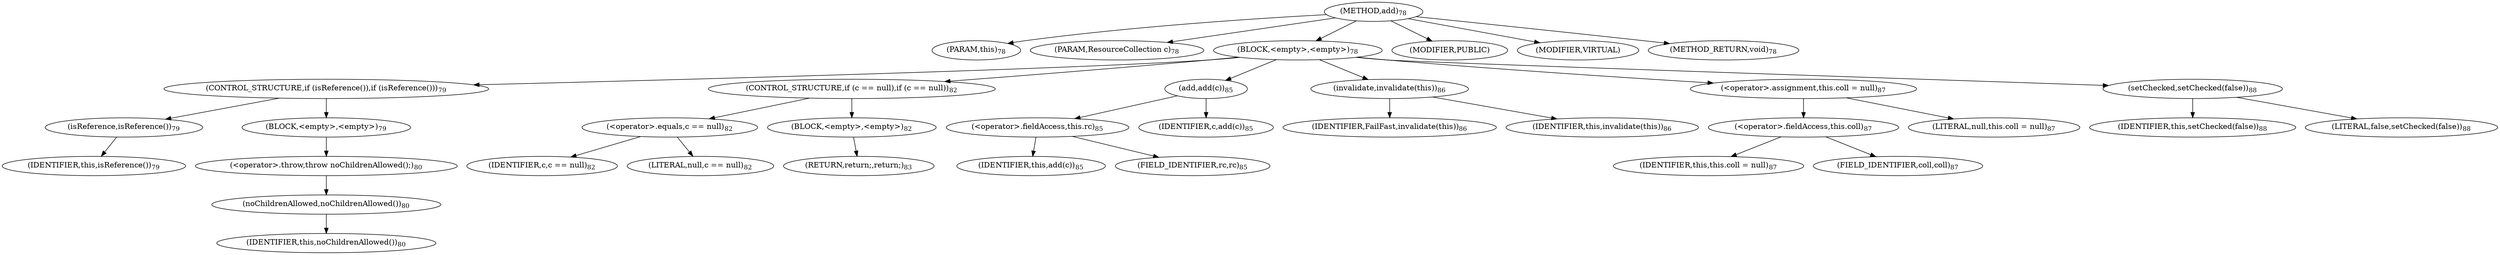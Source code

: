 digraph "add" {  
"117" [label = <(METHOD,add)<SUB>78</SUB>> ]
"9" [label = <(PARAM,this)<SUB>78</SUB>> ]
"118" [label = <(PARAM,ResourceCollection c)<SUB>78</SUB>> ]
"119" [label = <(BLOCK,&lt;empty&gt;,&lt;empty&gt;)<SUB>78</SUB>> ]
"120" [label = <(CONTROL_STRUCTURE,if (isReference()),if (isReference()))<SUB>79</SUB>> ]
"121" [label = <(isReference,isReference())<SUB>79</SUB>> ]
"8" [label = <(IDENTIFIER,this,isReference())<SUB>79</SUB>> ]
"122" [label = <(BLOCK,&lt;empty&gt;,&lt;empty&gt;)<SUB>79</SUB>> ]
"123" [label = <(&lt;operator&gt;.throw,throw noChildrenAllowed();)<SUB>80</SUB>> ]
"124" [label = <(noChildrenAllowed,noChildrenAllowed())<SUB>80</SUB>> ]
"10" [label = <(IDENTIFIER,this,noChildrenAllowed())<SUB>80</SUB>> ]
"125" [label = <(CONTROL_STRUCTURE,if (c == null),if (c == null))<SUB>82</SUB>> ]
"126" [label = <(&lt;operator&gt;.equals,c == null)<SUB>82</SUB>> ]
"127" [label = <(IDENTIFIER,c,c == null)<SUB>82</SUB>> ]
"128" [label = <(LITERAL,null,c == null)<SUB>82</SUB>> ]
"129" [label = <(BLOCK,&lt;empty&gt;,&lt;empty&gt;)<SUB>82</SUB>> ]
"130" [label = <(RETURN,return;,return;)<SUB>83</SUB>> ]
"131" [label = <(add,add(c))<SUB>85</SUB>> ]
"132" [label = <(&lt;operator&gt;.fieldAccess,this.rc)<SUB>85</SUB>> ]
"133" [label = <(IDENTIFIER,this,add(c))<SUB>85</SUB>> ]
"134" [label = <(FIELD_IDENTIFIER,rc,rc)<SUB>85</SUB>> ]
"135" [label = <(IDENTIFIER,c,add(c))<SUB>85</SUB>> ]
"136" [label = <(invalidate,invalidate(this))<SUB>86</SUB>> ]
"137" [label = <(IDENTIFIER,FailFast,invalidate(this))<SUB>86</SUB>> ]
"11" [label = <(IDENTIFIER,this,invalidate(this))<SUB>86</SUB>> ]
"138" [label = <(&lt;operator&gt;.assignment,this.coll = null)<SUB>87</SUB>> ]
"139" [label = <(&lt;operator&gt;.fieldAccess,this.coll)<SUB>87</SUB>> ]
"140" [label = <(IDENTIFIER,this,this.coll = null)<SUB>87</SUB>> ]
"141" [label = <(FIELD_IDENTIFIER,coll,coll)<SUB>87</SUB>> ]
"142" [label = <(LITERAL,null,this.coll = null)<SUB>87</SUB>> ]
"143" [label = <(setChecked,setChecked(false))<SUB>88</SUB>> ]
"12" [label = <(IDENTIFIER,this,setChecked(false))<SUB>88</SUB>> ]
"144" [label = <(LITERAL,false,setChecked(false))<SUB>88</SUB>> ]
"145" [label = <(MODIFIER,PUBLIC)> ]
"146" [label = <(MODIFIER,VIRTUAL)> ]
"147" [label = <(METHOD_RETURN,void)<SUB>78</SUB>> ]
  "117" -> "9" 
  "117" -> "118" 
  "117" -> "119" 
  "117" -> "145" 
  "117" -> "146" 
  "117" -> "147" 
  "119" -> "120" 
  "119" -> "125" 
  "119" -> "131" 
  "119" -> "136" 
  "119" -> "138" 
  "119" -> "143" 
  "120" -> "121" 
  "120" -> "122" 
  "121" -> "8" 
  "122" -> "123" 
  "123" -> "124" 
  "124" -> "10" 
  "125" -> "126" 
  "125" -> "129" 
  "126" -> "127" 
  "126" -> "128" 
  "129" -> "130" 
  "131" -> "132" 
  "131" -> "135" 
  "132" -> "133" 
  "132" -> "134" 
  "136" -> "137" 
  "136" -> "11" 
  "138" -> "139" 
  "138" -> "142" 
  "139" -> "140" 
  "139" -> "141" 
  "143" -> "12" 
  "143" -> "144" 
}
